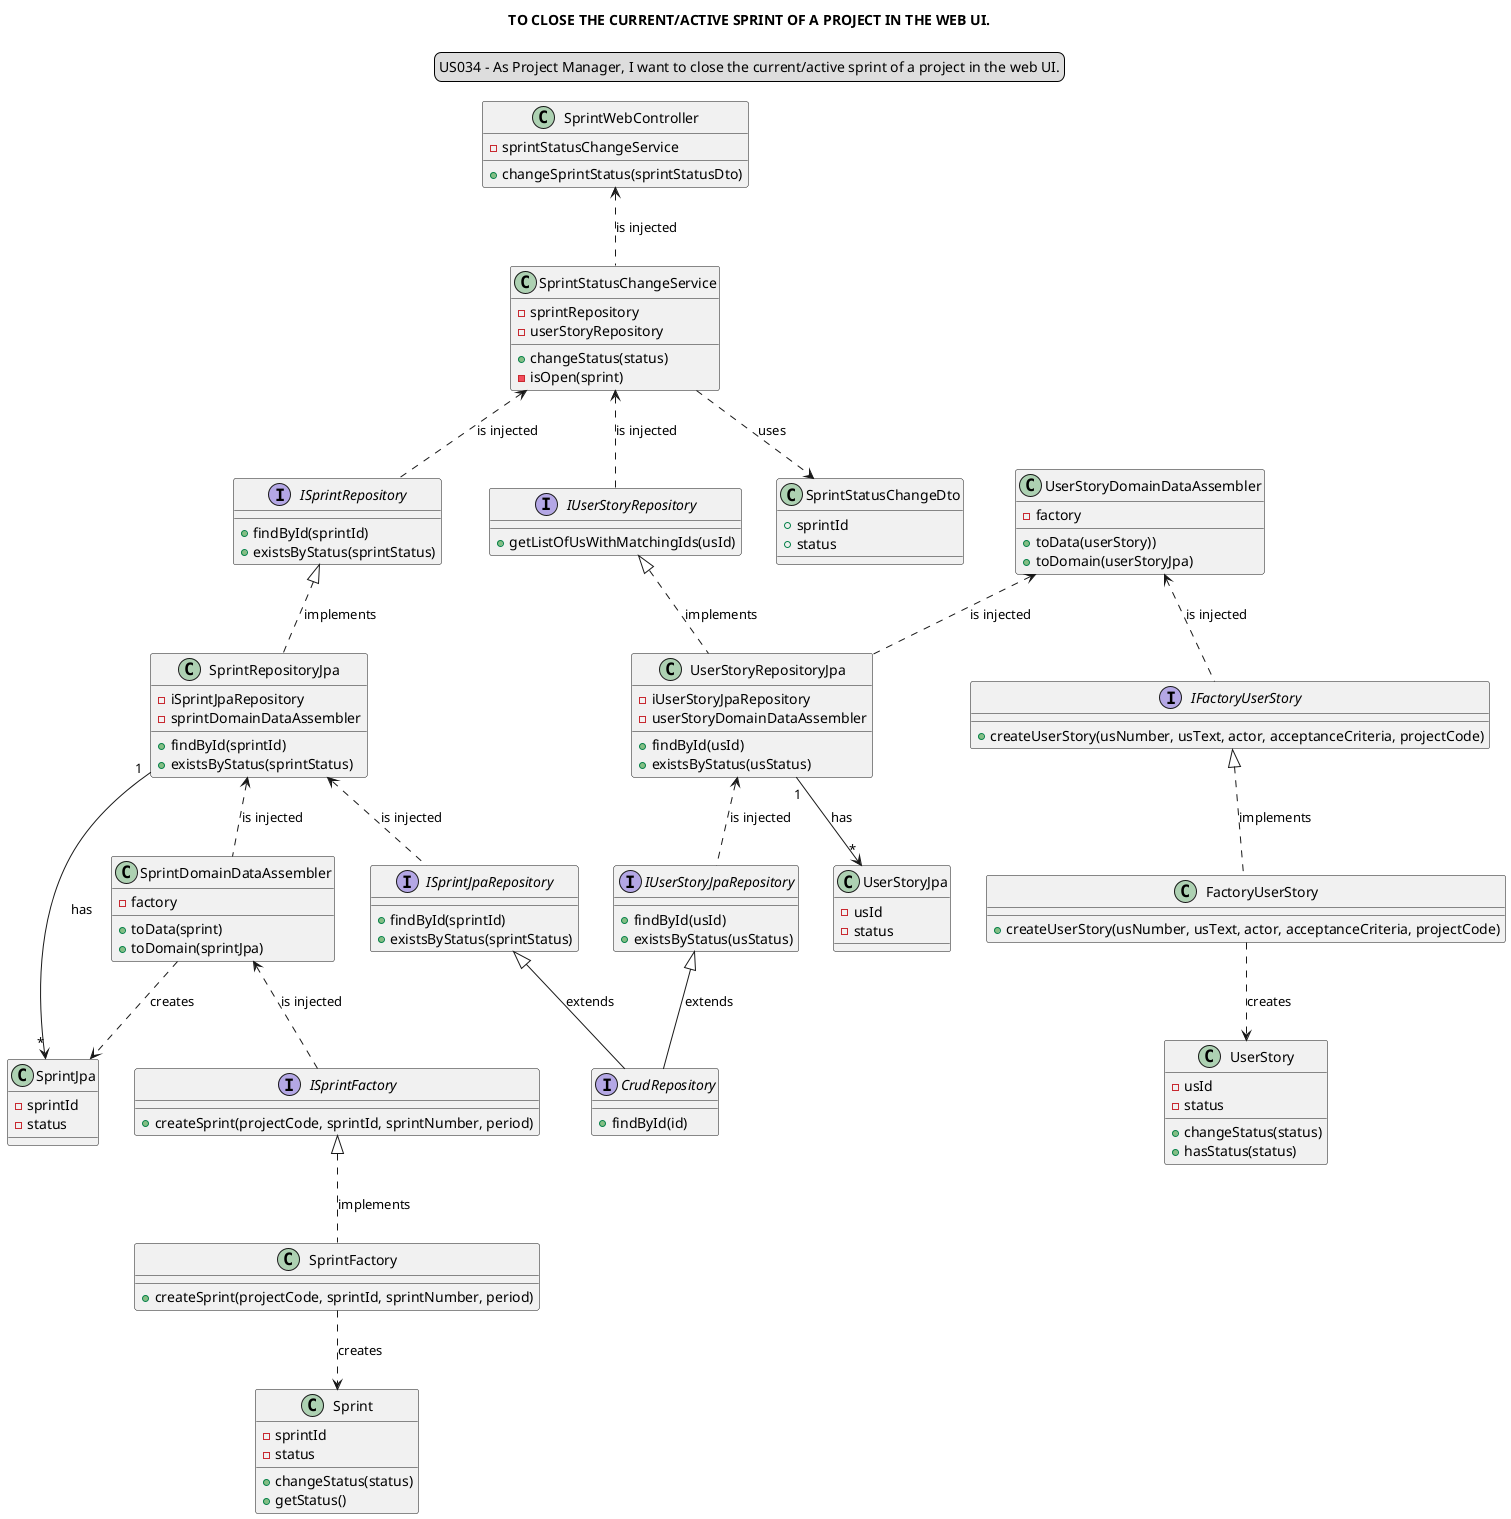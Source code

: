 @startuml

skinparam sequenceMessageAlign center
title TO CLOSE THE CURRENT/ACTIVE SPRINT OF A PROJECT IN THE WEB UI.
legend top
US034 - As Project Manager, I want to close the current/active sprint of a project in the web UI.
end legend


class SprintWebController {
- sprintStatusChangeService
+ changeSprintStatus(sprintStatusDto)
}

class SprintStatusChangeService {
- sprintRepository
- userStoryRepository
+ changeStatus(status)
- isOpen(sprint)
}

interface ISprintRepository {
+ findById(sprintId)
+ existsByStatus(sprintStatus)
}

class SprintRepositoryJpa {
- iSprintJpaRepository
- sprintDomainDataAssembler
+ findById(sprintId)
+ existsByStatus(sprintStatus)
}

interface ISprintJpaRepository {
+ findById(sprintId)
+ existsByStatus(sprintStatus)
}

interface ISprintFactory{
+ createSprint(projectCode, sprintId, sprintNumber, period)
}

class SprintFactory{
+ createSprint(projectCode, sprintId, sprintNumber, period)
}

class Sprint {
- sprintId
- status
+ changeStatus(status)
+ getStatus()
}

class SprintJpa {
- sprintId
- status
}

class SprintDomainDataAssembler{
- factory
+ toData(sprint)
+ toDomain(sprintJpa)
}

interface IUserStoryRepository {
+ getListOfUsWithMatchingIds(usId)
}

class UserStoryRepositoryJpa {
- iUserStoryJpaRepository
- userStoryDomainDataAssembler
+ findById(usId)
+ existsByStatus(usStatus)
}

interface IUserStoryJpaRepository {
+ findById(usId)
+ existsByStatus(usStatus)
}

interface IFactoryUserStory{
+ createUserStory(usNumber, usText, actor, acceptanceCriteria, projectCode)
}

class FactoryUserStory{
+ createUserStory(usNumber, usText, actor, acceptanceCriteria, projectCode)
}

class UserStory {
- usId
- status
+ changeStatus(status)
+ hasStatus(status)
}

class UserStoryJpa {
- usId
- status
}

class UserStoryDomainDataAssembler{
- factory
+ toData(userStory))
+ toDomain(userStoryJpa)
}

class SprintStatusChangeDto {
+ sprintId
+ status
}

interface CrudRepository {
+ findById(id)
}


SprintWebController <.. SprintStatusChangeService: is injected
SprintStatusChangeService ..> SprintStatusChangeDto: uses
SprintStatusChangeService <.. ISprintRepository: is injected
SprintStatusChangeService <.. IUserStoryRepository: is injected
IUserStoryRepository <|.. UserStoryRepositoryJpa: implements
ISprintRepository <|.. SprintRepositoryJpa: implements
SprintRepositoryJpa <.. ISprintJpaRepository: is injected
ISprintJpaRepository <|-- CrudRepository: extends
SprintRepositoryJpa <.. SprintDomainDataAssembler: is injected
SprintDomainDataAssembler ..> SprintJpa: creates
SprintDomainDataAssembler <.. ISprintFactory: is injected
ISprintFactory <|.. SprintFactory: implements
SprintFactory ..> Sprint: creates
SprintRepositoryJpa "1"--> "*"SprintJpa: has
UserStoryRepositoryJpa <.. IUserStoryJpaRepository: is injected
UserStoryDomainDataAssembler <.. UserStoryRepositoryJpa: is injected
UserStoryRepositoryJpa "1"--> "*"UserStoryJpa: has
IFactoryUserStory <|.. FactoryUserStory: implements
FactoryUserStory ..> UserStory: creates
UserStoryDomainDataAssembler <.. IFactoryUserStory: is injected
IUserStoryJpaRepository <|-- CrudRepository: extends
@enduml